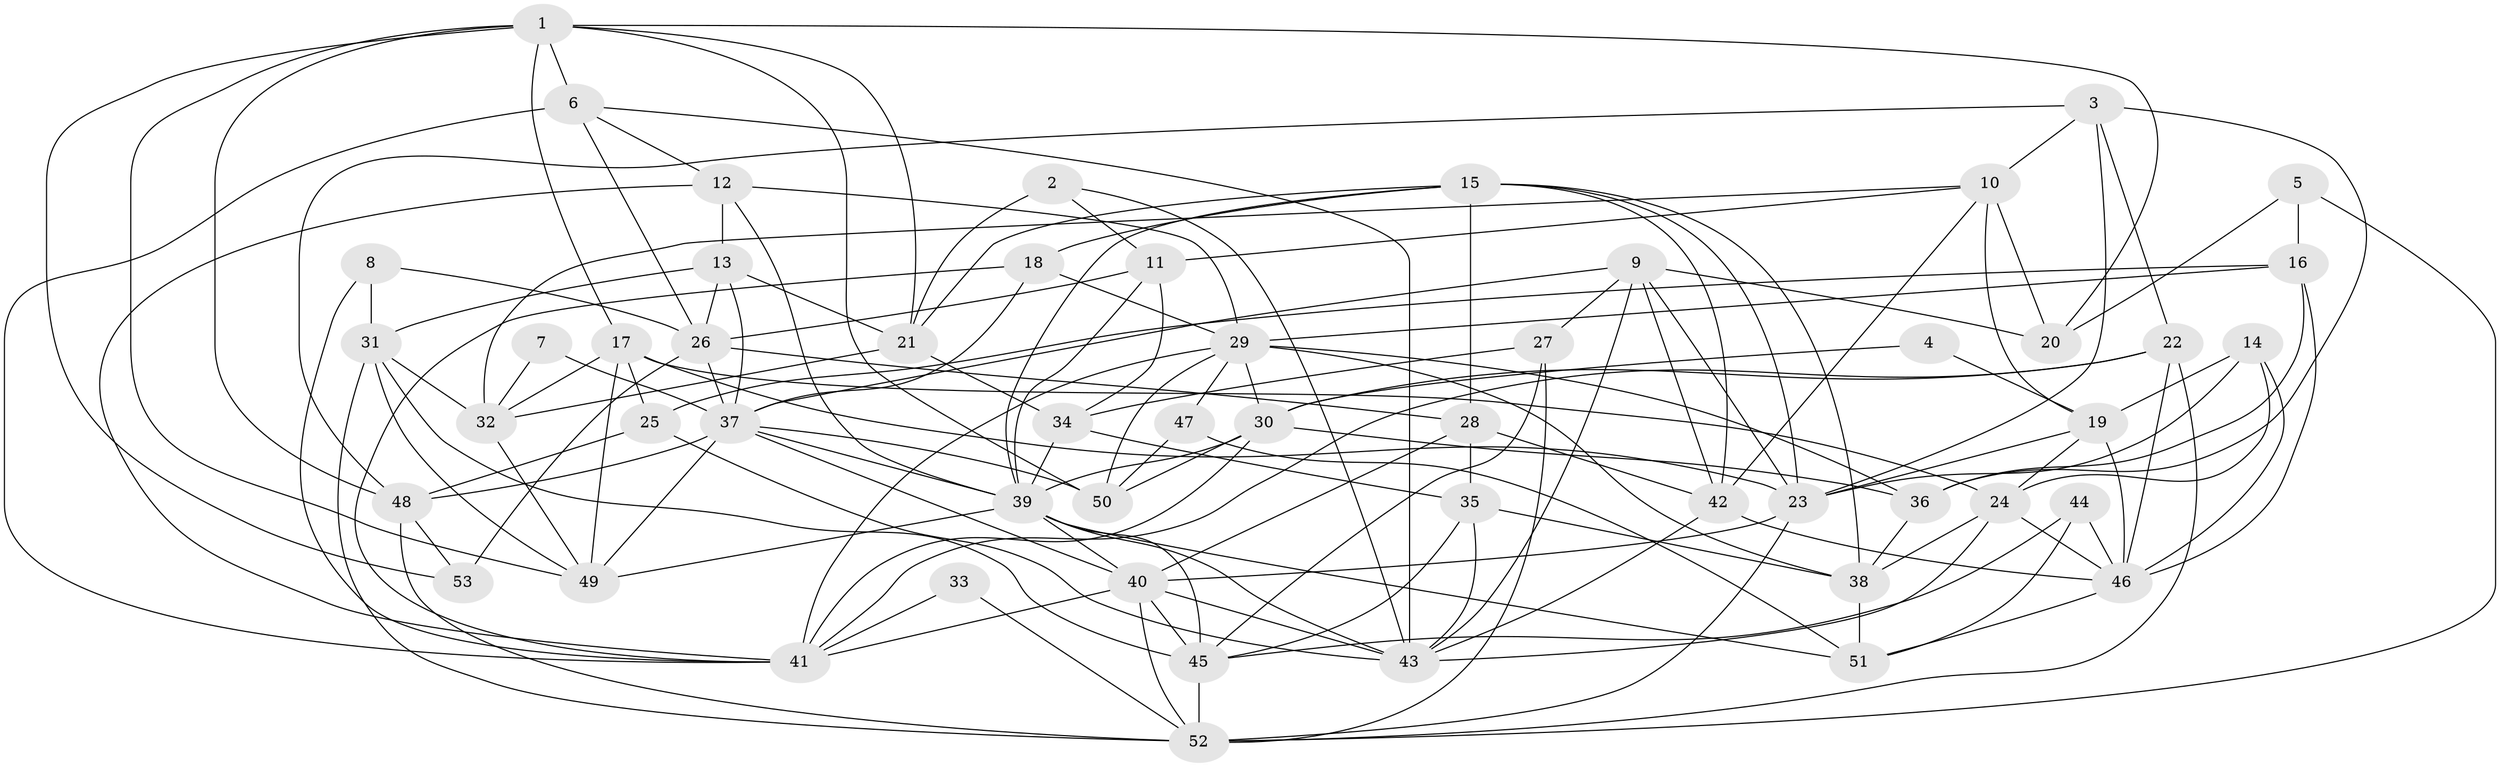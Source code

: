 // original degree distribution, {5: 0.22641509433962265, 4: 0.3113207547169811, 3: 0.25471698113207547, 2: 0.10377358490566038, 6: 0.07547169811320754, 7: 0.02830188679245283}
// Generated by graph-tools (version 1.1) at 2025/50/03/09/25 03:50:15]
// undirected, 53 vertices, 149 edges
graph export_dot {
graph [start="1"]
  node [color=gray90,style=filled];
  1;
  2;
  3;
  4;
  5;
  6;
  7;
  8;
  9;
  10;
  11;
  12;
  13;
  14;
  15;
  16;
  17;
  18;
  19;
  20;
  21;
  22;
  23;
  24;
  25;
  26;
  27;
  28;
  29;
  30;
  31;
  32;
  33;
  34;
  35;
  36;
  37;
  38;
  39;
  40;
  41;
  42;
  43;
  44;
  45;
  46;
  47;
  48;
  49;
  50;
  51;
  52;
  53;
  1 -- 6 [weight=1.0];
  1 -- 17 [weight=1.0];
  1 -- 20 [weight=1.0];
  1 -- 21 [weight=1.0];
  1 -- 48 [weight=1.0];
  1 -- 49 [weight=1.0];
  1 -- 50 [weight=1.0];
  1 -- 53 [weight=1.0];
  2 -- 11 [weight=1.0];
  2 -- 21 [weight=2.0];
  2 -- 43 [weight=1.0];
  3 -- 10 [weight=1.0];
  3 -- 22 [weight=1.0];
  3 -- 23 [weight=1.0];
  3 -- 36 [weight=1.0];
  3 -- 48 [weight=1.0];
  4 -- 19 [weight=1.0];
  4 -- 30 [weight=1.0];
  5 -- 16 [weight=1.0];
  5 -- 20 [weight=1.0];
  5 -- 52 [weight=1.0];
  6 -- 12 [weight=1.0];
  6 -- 26 [weight=1.0];
  6 -- 41 [weight=1.0];
  6 -- 43 [weight=1.0];
  7 -- 32 [weight=1.0];
  7 -- 37 [weight=1.0];
  8 -- 26 [weight=1.0];
  8 -- 31 [weight=1.0];
  8 -- 41 [weight=1.0];
  9 -- 20 [weight=1.0];
  9 -- 23 [weight=1.0];
  9 -- 27 [weight=1.0];
  9 -- 37 [weight=1.0];
  9 -- 42 [weight=1.0];
  9 -- 43 [weight=1.0];
  10 -- 11 [weight=1.0];
  10 -- 19 [weight=2.0];
  10 -- 20 [weight=2.0];
  10 -- 32 [weight=1.0];
  10 -- 42 [weight=1.0];
  11 -- 26 [weight=1.0];
  11 -- 34 [weight=1.0];
  11 -- 39 [weight=1.0];
  12 -- 13 [weight=1.0];
  12 -- 29 [weight=1.0];
  12 -- 39 [weight=1.0];
  12 -- 41 [weight=1.0];
  13 -- 21 [weight=1.0];
  13 -- 26 [weight=1.0];
  13 -- 31 [weight=1.0];
  13 -- 37 [weight=1.0];
  14 -- 19 [weight=1.0];
  14 -- 23 [weight=1.0];
  14 -- 24 [weight=1.0];
  14 -- 46 [weight=1.0];
  15 -- 18 [weight=1.0];
  15 -- 21 [weight=1.0];
  15 -- 23 [weight=1.0];
  15 -- 28 [weight=1.0];
  15 -- 38 [weight=1.0];
  15 -- 39 [weight=1.0];
  15 -- 42 [weight=1.0];
  16 -- 25 [weight=1.0];
  16 -- 29 [weight=1.0];
  16 -- 36 [weight=1.0];
  16 -- 46 [weight=1.0];
  17 -- 23 [weight=1.0];
  17 -- 24 [weight=1.0];
  17 -- 25 [weight=1.0];
  17 -- 32 [weight=1.0];
  17 -- 49 [weight=2.0];
  18 -- 29 [weight=1.0];
  18 -- 37 [weight=1.0];
  18 -- 41 [weight=1.0];
  19 -- 23 [weight=1.0];
  19 -- 24 [weight=1.0];
  19 -- 46 [weight=1.0];
  21 -- 32 [weight=1.0];
  21 -- 34 [weight=1.0];
  22 -- 30 [weight=1.0];
  22 -- 41 [weight=1.0];
  22 -- 46 [weight=1.0];
  22 -- 52 [weight=1.0];
  23 -- 40 [weight=1.0];
  23 -- 52 [weight=1.0];
  24 -- 38 [weight=1.0];
  24 -- 43 [weight=1.0];
  24 -- 46 [weight=1.0];
  25 -- 43 [weight=1.0];
  25 -- 48 [weight=1.0];
  26 -- 28 [weight=1.0];
  26 -- 37 [weight=1.0];
  26 -- 53 [weight=1.0];
  27 -- 34 [weight=1.0];
  27 -- 45 [weight=1.0];
  27 -- 52 [weight=1.0];
  28 -- 35 [weight=1.0];
  28 -- 40 [weight=1.0];
  28 -- 42 [weight=1.0];
  29 -- 30 [weight=1.0];
  29 -- 36 [weight=1.0];
  29 -- 38 [weight=1.0];
  29 -- 41 [weight=1.0];
  29 -- 47 [weight=1.0];
  29 -- 50 [weight=1.0];
  30 -- 36 [weight=1.0];
  30 -- 39 [weight=1.0];
  30 -- 41 [weight=1.0];
  30 -- 50 [weight=1.0];
  31 -- 32 [weight=1.0];
  31 -- 45 [weight=1.0];
  31 -- 49 [weight=1.0];
  31 -- 52 [weight=1.0];
  32 -- 49 [weight=1.0];
  33 -- 41 [weight=1.0];
  33 -- 52 [weight=1.0];
  34 -- 35 [weight=1.0];
  34 -- 39 [weight=1.0];
  35 -- 38 [weight=1.0];
  35 -- 43 [weight=1.0];
  35 -- 45 [weight=1.0];
  36 -- 38 [weight=1.0];
  37 -- 39 [weight=1.0];
  37 -- 40 [weight=1.0];
  37 -- 48 [weight=1.0];
  37 -- 49 [weight=1.0];
  37 -- 50 [weight=1.0];
  38 -- 51 [weight=1.0];
  39 -- 40 [weight=1.0];
  39 -- 43 [weight=1.0];
  39 -- 45 [weight=2.0];
  39 -- 49 [weight=1.0];
  39 -- 51 [weight=1.0];
  40 -- 41 [weight=1.0];
  40 -- 43 [weight=1.0];
  40 -- 45 [weight=1.0];
  40 -- 52 [weight=1.0];
  42 -- 43 [weight=1.0];
  42 -- 46 [weight=1.0];
  44 -- 45 [weight=1.0];
  44 -- 46 [weight=1.0];
  44 -- 51 [weight=1.0];
  45 -- 52 [weight=1.0];
  46 -- 51 [weight=1.0];
  47 -- 50 [weight=1.0];
  47 -- 51 [weight=1.0];
  48 -- 52 [weight=1.0];
  48 -- 53 [weight=1.0];
}
